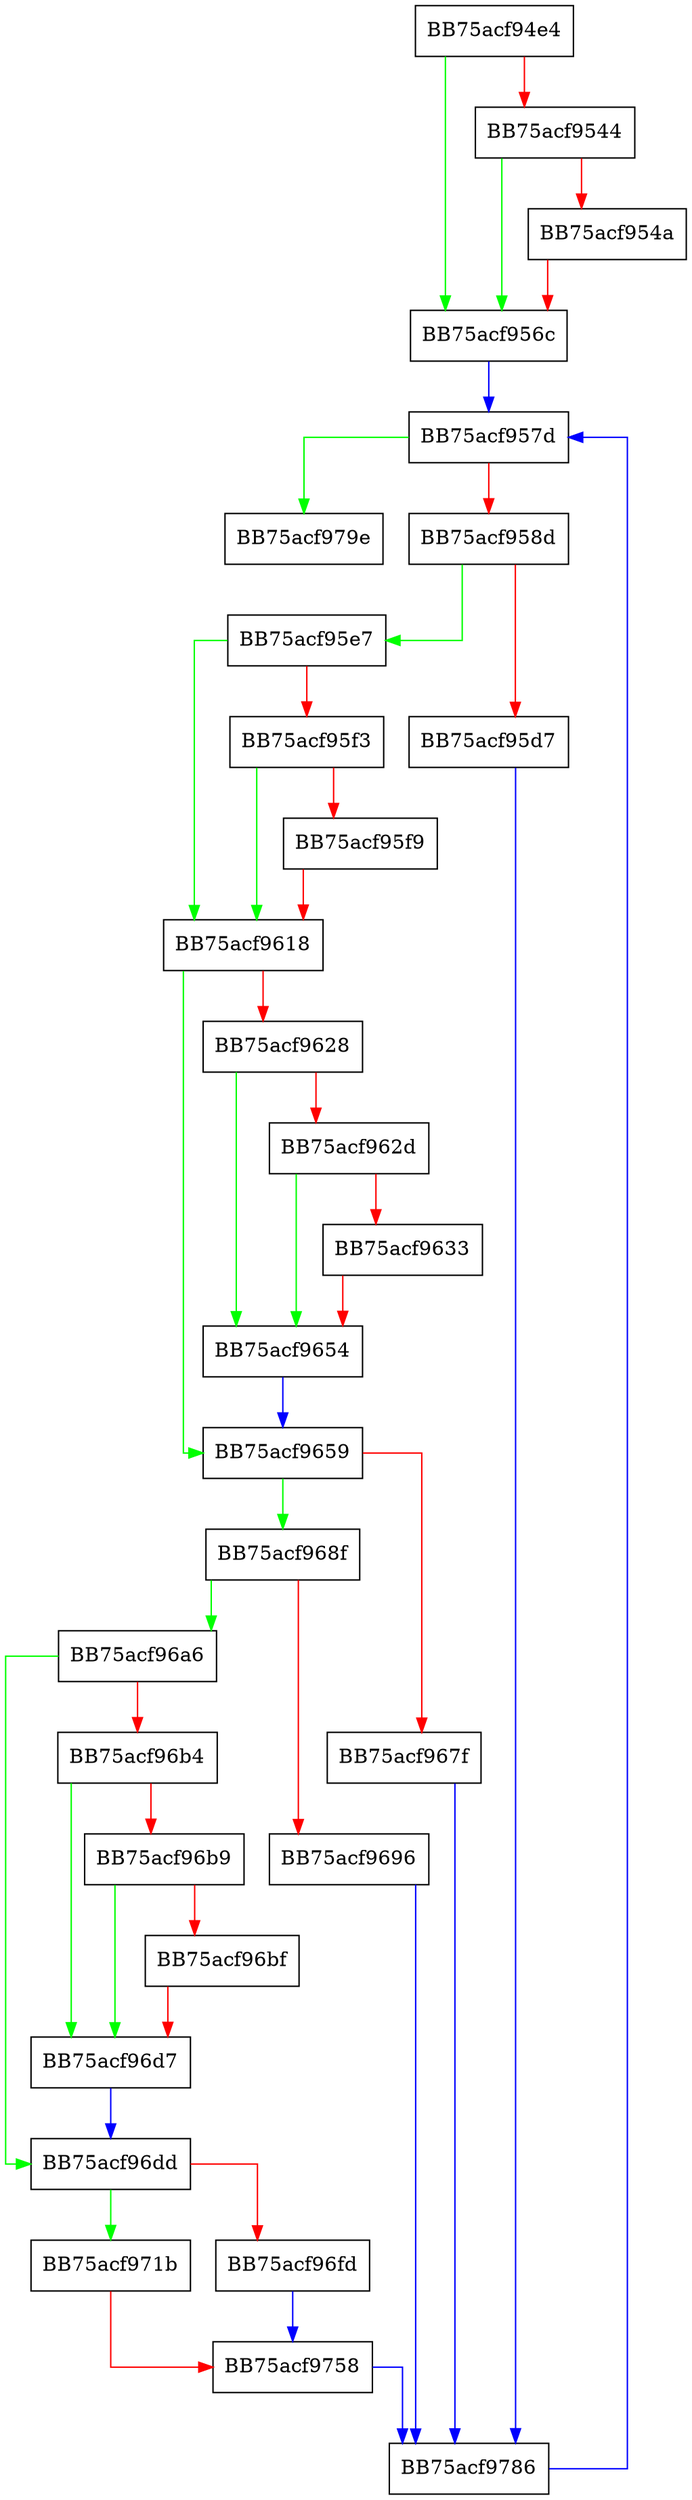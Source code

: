 digraph FindNdisProtocolListHelper {
  node [shape="box"];
  graph [splines=ortho];
  BB75acf94e4 -> BB75acf956c [color="green"];
  BB75acf94e4 -> BB75acf9544 [color="red"];
  BB75acf9544 -> BB75acf956c [color="green"];
  BB75acf9544 -> BB75acf954a [color="red"];
  BB75acf954a -> BB75acf956c [color="red"];
  BB75acf956c -> BB75acf957d [color="blue"];
  BB75acf957d -> BB75acf979e [color="green"];
  BB75acf957d -> BB75acf958d [color="red"];
  BB75acf958d -> BB75acf95e7 [color="green"];
  BB75acf958d -> BB75acf95d7 [color="red"];
  BB75acf95d7 -> BB75acf9786 [color="blue"];
  BB75acf95e7 -> BB75acf9618 [color="green"];
  BB75acf95e7 -> BB75acf95f3 [color="red"];
  BB75acf95f3 -> BB75acf9618 [color="green"];
  BB75acf95f3 -> BB75acf95f9 [color="red"];
  BB75acf95f9 -> BB75acf9618 [color="red"];
  BB75acf9618 -> BB75acf9659 [color="green"];
  BB75acf9618 -> BB75acf9628 [color="red"];
  BB75acf9628 -> BB75acf9654 [color="green"];
  BB75acf9628 -> BB75acf962d [color="red"];
  BB75acf962d -> BB75acf9654 [color="green"];
  BB75acf962d -> BB75acf9633 [color="red"];
  BB75acf9633 -> BB75acf9654 [color="red"];
  BB75acf9654 -> BB75acf9659 [color="blue"];
  BB75acf9659 -> BB75acf968f [color="green"];
  BB75acf9659 -> BB75acf967f [color="red"];
  BB75acf967f -> BB75acf9786 [color="blue"];
  BB75acf968f -> BB75acf96a6 [color="green"];
  BB75acf968f -> BB75acf9696 [color="red"];
  BB75acf9696 -> BB75acf9786 [color="blue"];
  BB75acf96a6 -> BB75acf96dd [color="green"];
  BB75acf96a6 -> BB75acf96b4 [color="red"];
  BB75acf96b4 -> BB75acf96d7 [color="green"];
  BB75acf96b4 -> BB75acf96b9 [color="red"];
  BB75acf96b9 -> BB75acf96d7 [color="green"];
  BB75acf96b9 -> BB75acf96bf [color="red"];
  BB75acf96bf -> BB75acf96d7 [color="red"];
  BB75acf96d7 -> BB75acf96dd [color="blue"];
  BB75acf96dd -> BB75acf971b [color="green"];
  BB75acf96dd -> BB75acf96fd [color="red"];
  BB75acf96fd -> BB75acf9758 [color="blue"];
  BB75acf971b -> BB75acf9758 [color="red"];
  BB75acf9758 -> BB75acf9786 [color="blue"];
  BB75acf9786 -> BB75acf957d [color="blue"];
}